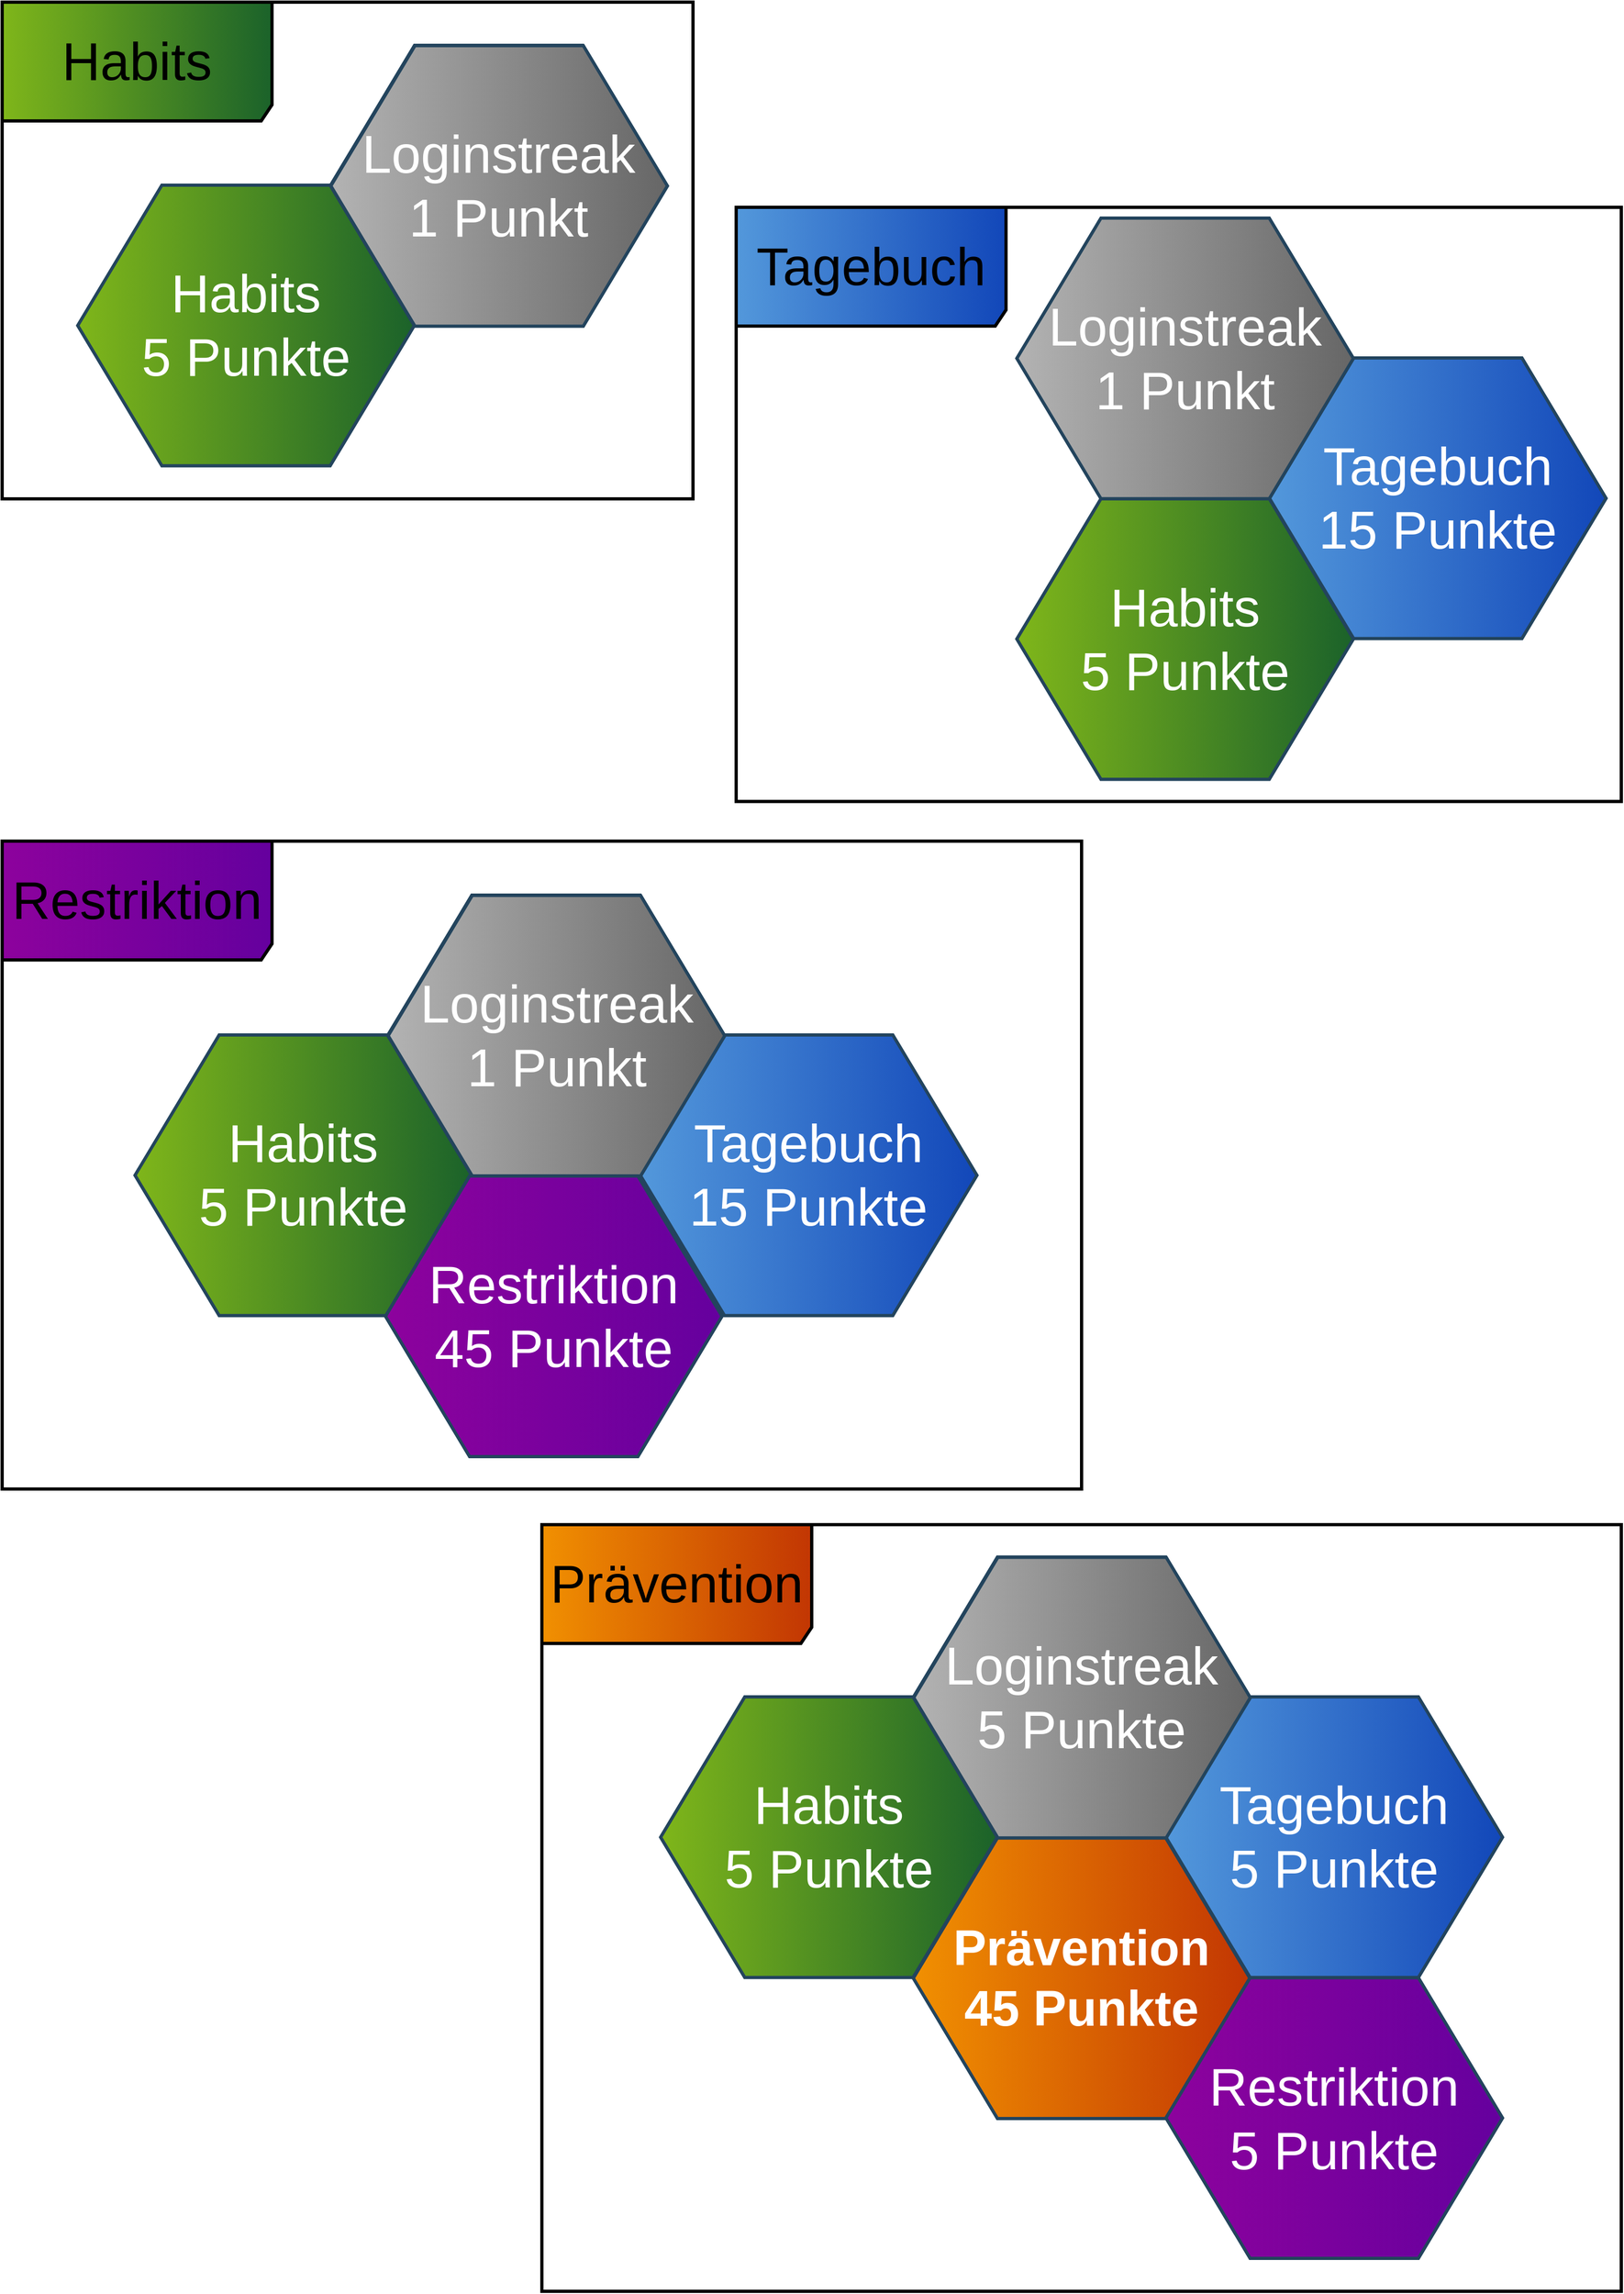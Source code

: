 <mxfile version="21.5.0" type="github">
  <diagram id="07fea595-8f29-1299-0266-81d95cde20df" name="Page-1">
    <mxGraphModel dx="3816" dy="1540" grid="1" gridSize="10" guides="1" tooltips="1" connect="1" arrows="1" fold="1" page="1" pageScale="1" pageWidth="1169" pageHeight="827" background="none" math="0" shadow="0">
      <root>
        <mxCell id="0" />
        <mxCell id="1" parent="0" />
        <mxCell id="644" value="&lt;font color=&quot;#ffffff&quot;&gt;&lt;span style=&quot;font-size: 46px;&quot;&gt;&lt;b style=&quot;&quot;&gt;Prävention&lt;br&gt;45 Punkte&lt;br&gt;&lt;/b&gt;&lt;/span&gt;&lt;/font&gt;" style="shape=hexagon;perimeter=hexagonPerimeter2;whiteSpace=wrap;html=1;shadow=0;labelBackgroundColor=none;strokeColor=#23445D;fillColor=#F19001;gradientColor=#C23603;fontFamily=Helvetica;fontSize=23;fontColor=#23445d;align=center;strokeWidth=3;gradientDirection=east;" parent="1" vertex="1">
          <mxGeometry x="-275.921" y="1750.128" width="311.842" height="259.868" as="geometry" />
        </mxCell>
        <mxCell id="645" value="" style="triangle;whiteSpace=wrap;html=1;shadow=0;labelBackgroundColor=none;strokeColor=none;fillColor=#FFFFFF;fontFamily=Helvetica;fontSize=17;fontColor=#23445d;align=center;rotation=90;gradientColor=none;flipV=1;flipH=1;opacity=20;" parent="1" vertex="1">
          <mxGeometry x="-395" y="1767.997" width="72" height="152" as="geometry" />
        </mxCell>
        <mxCell id="646" value="&lt;font style=&quot;font-size: 23px&quot;&gt;CLIMATE&lt;/font&gt;" style="shape=hexagon;perimeter=hexagonPerimeter2;whiteSpace=wrap;html=1;shadow=0;labelBackgroundColor=none;strokeColor=#23445D;fillColor=#ffffff;gradientColor=none;fontFamily=Helvetica;fontSize=23;fontColor=#23445D;align=center;strokeWidth=3;" parent="1" vertex="1">
          <mxGeometry x="-275.921" y="1489.997" width="311.842" height="259.868" as="geometry" />
        </mxCell>
        <mxCell id="647" value="&lt;font color=&quot;#ffffff&quot; style=&quot;font-size: 49px;&quot;&gt;Tagebuch&lt;br&gt;5 Punkte&lt;br&gt;&lt;/font&gt;" style="shape=hexagon;perimeter=hexagonPerimeter2;whiteSpace=wrap;html=1;shadow=0;labelBackgroundColor=none;strokeColor=#23445D;fillColor=#5398DB;gradientColor=#1247B9;fontFamily=Helvetica;fontSize=23;fontColor=#23445d;align=center;strokeWidth=3;gradientDirection=east;" parent="1" vertex="1">
          <mxGeometry x="-41.842" y="1619.53" width="311.842" height="259.868" as="geometry" />
        </mxCell>
        <mxCell id="648" value="&lt;font color=&quot;#ffffff&quot; style=&quot;font-size: 49px;&quot;&gt;Restriktion&lt;br&gt;5 Punkte&lt;br&gt;&lt;/font&gt;" style="shape=hexagon;perimeter=hexagonPerimeter2;whiteSpace=wrap;html=1;shadow=0;labelBackgroundColor=none;strokeColor=#23445D;fillColor=#8D029D;gradientColor=#65009E;fontFamily=Helvetica;fontSize=23;fontColor=#23445d;align=center;strokeWidth=3;gradientDirection=east;" parent="1" vertex="1">
          <mxGeometry x="-41.842" y="1879.595" width="311.842" height="259.868" as="geometry" />
        </mxCell>
        <mxCell id="651" value="&lt;font color=&quot;#ffffff&quot; style=&quot;font-size: 49px;&quot;&gt;Habits&lt;br&gt;5 Punkte&lt;br&gt;&lt;/font&gt;" style="shape=hexagon;perimeter=hexagonPerimeter2;whiteSpace=wrap;html=1;shadow=0;labelBackgroundColor=none;strokeColor=#23445D;fillColor=#7FB61A;gradientColor=#1B622A;fontFamily=Helvetica;fontSize=23;fontColor=#23445D;align=center;strokeWidth=3;gradientDirection=east;" parent="1" vertex="1">
          <mxGeometry x="-510.0" y="1619.53" width="311.842" height="259.868" as="geometry" />
        </mxCell>
        <mxCell id="VKlWMBAx0alxDQAKVOis-658" value="&lt;font color=&quot;#ffffff&quot; style=&quot;font-size: 49px;&quot;&gt;Loginstreak&lt;br&gt;5 Punkte&lt;br&gt;&lt;/font&gt;" style="shape=hexagon;perimeter=hexagonPerimeter2;whiteSpace=wrap;html=1;shadow=0;labelBackgroundColor=none;strokeColor=#23445D;fillColor=#B3B3B3;gradientColor=#666666;fontFamily=Helvetica;fontSize=23;fontColor=#23445d;align=center;strokeWidth=3;gradientDirection=east;" vertex="1" parent="1">
          <mxGeometry x="-275.502" y="1490.26" width="311.842" height="259.868" as="geometry" />
        </mxCell>
        <mxCell id="VKlWMBAx0alxDQAKVOis-675" value="&lt;font style=&quot;font-size: 49px;&quot;&gt;Tagebuch&lt;/font&gt;" style="shape=umlFrame;whiteSpace=wrap;html=1;pointerEvents=0;recursiveResize=0;container=1;collapsible=0;width=250;fillColor=#5398DB;gradientColor=#1247B9;gradientDirection=east;swimlaneFillColor=none;strokeWidth=3;height=110;" vertex="1" parent="1">
          <mxGeometry x="-440" y="240" width="820" height="550.21" as="geometry" />
        </mxCell>
        <mxCell id="VKlWMBAx0alxDQAKVOis-670" value="&lt;font color=&quot;#ffffff&quot; style=&quot;font-size: 49px;&quot;&gt;Tagebuch&lt;br&gt;15 Punkte&lt;br&gt;&lt;/font&gt;" style="shape=hexagon;perimeter=hexagonPerimeter2;whiteSpace=wrap;html=1;shadow=0;labelBackgroundColor=none;strokeColor=#23445D;fillColor=#5398DB;gradientColor=#1247B9;fontFamily=Helvetica;fontSize=23;fontColor=#23445d;align=center;strokeWidth=3;gradientDirection=east;" vertex="1" parent="VKlWMBAx0alxDQAKVOis-675">
          <mxGeometry x="494.078" y="139.53" width="311.842" height="259.868" as="geometry" />
        </mxCell>
        <mxCell id="VKlWMBAx0alxDQAKVOis-672" value="&lt;font color=&quot;#ffffff&quot; style=&quot;font-size: 49px;&quot;&gt;Habits&lt;br&gt;5 Punkte&lt;br&gt;&lt;/font&gt;" style="shape=hexagon;perimeter=hexagonPerimeter2;whiteSpace=wrap;html=1;shadow=0;labelBackgroundColor=none;strokeColor=#23445D;fillColor=#7FB61A;gradientColor=#1B622A;fontFamily=Helvetica;fontSize=23;fontColor=#23445D;align=center;strokeWidth=3;gradientDirection=east;" vertex="1" parent="VKlWMBAx0alxDQAKVOis-675">
          <mxGeometry x="260.0" y="269.87" width="311.842" height="259.868" as="geometry" />
        </mxCell>
        <mxCell id="VKlWMBAx0alxDQAKVOis-673" value="&lt;font color=&quot;#ffffff&quot; style=&quot;font-size: 49px;&quot;&gt;Loginstreak&lt;br&gt;1 Punkt&lt;br&gt;&lt;/font&gt;" style="shape=hexagon;perimeter=hexagonPerimeter2;whiteSpace=wrap;html=1;shadow=0;labelBackgroundColor=none;strokeColor=#23445D;fillColor=#B3B3B3;gradientColor=#666666;fontFamily=Helvetica;fontSize=23;fontColor=#23445d;align=center;strokeWidth=3;gradientDirection=east;" vertex="1" parent="VKlWMBAx0alxDQAKVOis-675">
          <mxGeometry x="259.998" y="10.0" width="311.842" height="259.868" as="geometry" />
        </mxCell>
        <mxCell id="VKlWMBAx0alxDQAKVOis-676" value="&lt;font style=&quot;font-size: 49px;&quot;&gt;Habits&lt;/font&gt;" style="shape=umlFrame;whiteSpace=wrap;html=1;pointerEvents=0;recursiveResize=0;container=1;collapsible=0;width=250;fillColor=#7FB61A;gradientColor=#1B622A;gradientDirection=east;swimlaneFillColor=none;strokeWidth=3;height=110;" vertex="1" parent="1">
          <mxGeometry x="-1120" y="50" width="640" height="460" as="geometry" />
        </mxCell>
        <mxCell id="VKlWMBAx0alxDQAKVOis-660" value="" style="triangle;whiteSpace=wrap;html=1;shadow=0;labelBackgroundColor=none;strokeColor=none;fillColor=#FFFFFF;fontFamily=Helvetica;fontSize=17;fontColor=#23445d;align=center;rotation=90;gradientColor=none;flipV=1;flipH=1;opacity=20;" vertex="1" parent="VKlWMBAx0alxDQAKVOis-676">
          <mxGeometry x="185" y="317.997" width="72" height="152" as="geometry" />
        </mxCell>
        <mxCell id="VKlWMBAx0alxDQAKVOis-661" value="&lt;font style=&quot;font-size: 23px&quot;&gt;CLIMATE&lt;/font&gt;" style="shape=hexagon;perimeter=hexagonPerimeter2;whiteSpace=wrap;html=1;shadow=0;labelBackgroundColor=none;strokeColor=#23445D;fillColor=#ffffff;gradientColor=none;fontFamily=Helvetica;fontSize=23;fontColor=#23445D;align=center;strokeWidth=3;" vertex="1" parent="VKlWMBAx0alxDQAKVOis-676">
          <mxGeometry x="304.079" y="39.997" width="311.842" height="259.868" as="geometry" />
        </mxCell>
        <mxCell id="VKlWMBAx0alxDQAKVOis-664" value="&lt;font color=&quot;#ffffff&quot; style=&quot;font-size: 49px;&quot;&gt;Habits&lt;br&gt;5 Punkte&lt;br&gt;&lt;/font&gt;" style="shape=hexagon;perimeter=hexagonPerimeter2;whiteSpace=wrap;html=1;shadow=0;labelBackgroundColor=none;strokeColor=#23445D;fillColor=#7FB61A;gradientColor=#1B622A;fontFamily=Helvetica;fontSize=23;fontColor=#23445D;align=center;strokeWidth=3;gradientDirection=east;" vertex="1" parent="VKlWMBAx0alxDQAKVOis-676">
          <mxGeometry x="70.0" y="169.53" width="311.842" height="259.868" as="geometry" />
        </mxCell>
        <mxCell id="VKlWMBAx0alxDQAKVOis-665" value="&lt;font color=&quot;#ffffff&quot; style=&quot;font-size: 49px;&quot;&gt;Loginstreak&lt;br&gt;1 Punkt&lt;br&gt;&lt;/font&gt;" style="shape=hexagon;perimeter=hexagonPerimeter2;whiteSpace=wrap;html=1;shadow=0;labelBackgroundColor=none;strokeColor=#23445D;fillColor=#B3B3B3;gradientColor=#666666;fontFamily=Helvetica;fontSize=23;fontColor=#23445d;align=center;strokeWidth=3;gradientDirection=east;" vertex="1" parent="VKlWMBAx0alxDQAKVOis-676">
          <mxGeometry x="304.498" y="40.26" width="311.842" height="259.868" as="geometry" />
        </mxCell>
        <mxCell id="VKlWMBAx0alxDQAKVOis-679" value="" style="triangle;whiteSpace=wrap;html=1;shadow=0;labelBackgroundColor=none;strokeColor=none;fillColor=#FFFFFF;fontFamily=Helvetica;fontSize=17;fontColor=#23445d;align=center;rotation=90;gradientColor=none;flipV=1;flipH=1;opacity=20;" vertex="1" parent="1">
          <mxGeometry x="-881.92" y="1154.997" width="72" height="152" as="geometry" />
        </mxCell>
        <mxCell id="VKlWMBAx0alxDQAKVOis-680" value="&lt;font style=&quot;font-size: 23px&quot;&gt;CLIMATE&lt;/font&gt;" style="shape=hexagon;perimeter=hexagonPerimeter2;whiteSpace=wrap;html=1;shadow=0;labelBackgroundColor=none;strokeColor=#23445D;fillColor=#ffffff;gradientColor=none;fontFamily=Helvetica;fontSize=23;fontColor=#23445D;align=center;strokeWidth=3;" vertex="1" parent="1">
          <mxGeometry x="-762.841" y="876.997" width="311.842" height="259.868" as="geometry" />
        </mxCell>
        <mxCell id="VKlWMBAx0alxDQAKVOis-681" value="&lt;font color=&quot;#ffffff&quot; style=&quot;font-size: 49px;&quot;&gt;Tagebuch&lt;br&gt;15 Punkte&lt;br&gt;&lt;/font&gt;" style="shape=hexagon;perimeter=hexagonPerimeter2;whiteSpace=wrap;html=1;shadow=0;labelBackgroundColor=none;strokeColor=#23445D;fillColor=#5398DB;gradientColor=#1247B9;fontFamily=Helvetica;fontSize=23;fontColor=#23445d;align=center;strokeWidth=3;gradientDirection=east;" vertex="1" parent="1">
          <mxGeometry x="-528.762" y="1006.53" width="311.842" height="259.868" as="geometry" />
        </mxCell>
        <mxCell id="VKlWMBAx0alxDQAKVOis-683" value="&lt;font color=&quot;#ffffff&quot; style=&quot;font-size: 49px;&quot;&gt;Habits&lt;br&gt;5 Punkte&lt;br&gt;&lt;/font&gt;" style="shape=hexagon;perimeter=hexagonPerimeter2;whiteSpace=wrap;html=1;shadow=0;labelBackgroundColor=none;strokeColor=#23445D;fillColor=#7FB61A;gradientColor=#1B622A;fontFamily=Helvetica;fontSize=23;fontColor=#23445D;align=center;strokeWidth=3;gradientDirection=east;" vertex="1" parent="1">
          <mxGeometry x="-996.92" y="1006.53" width="311.842" height="259.868" as="geometry" />
        </mxCell>
        <mxCell id="VKlWMBAx0alxDQAKVOis-684" value="&lt;font color=&quot;#ffffff&quot; style=&quot;font-size: 49px;&quot;&gt;Loginstreak&lt;br&gt;1 Punkt&lt;br&gt;&lt;/font&gt;" style="shape=hexagon;perimeter=hexagonPerimeter2;whiteSpace=wrap;html=1;shadow=0;labelBackgroundColor=none;strokeColor=#23445D;fillColor=#B3B3B3;gradientColor=#666666;fontFamily=Helvetica;fontSize=23;fontColor=#23445d;align=center;strokeWidth=3;gradientDirection=east;" vertex="1" parent="1">
          <mxGeometry x="-762.422" y="877.26" width="311.842" height="259.868" as="geometry" />
        </mxCell>
        <mxCell id="VKlWMBAx0alxDQAKVOis-685" value="&lt;font style=&quot;font-size: 49px;&quot;&gt;Restriktion&lt;/font&gt;" style="shape=umlFrame;whiteSpace=wrap;html=1;pointerEvents=0;recursiveResize=0;container=1;collapsible=0;width=250;fillColor=#8D029D;gradientColor=#65009E;gradientDirection=east;swimlaneFillColor=none;strokeWidth=3;height=110;" vertex="1" parent="1">
          <mxGeometry x="-1120" y="827" width="1000" height="600" as="geometry" />
        </mxCell>
        <mxCell id="VKlWMBAx0alxDQAKVOis-682" value="&lt;font color=&quot;#ffffff&quot; style=&quot;font-size: 49px;&quot;&gt;Restriktion&lt;br&gt;45 Punkte&lt;br&gt;&lt;/font&gt;" style="shape=hexagon;perimeter=hexagonPerimeter2;whiteSpace=wrap;html=1;shadow=0;labelBackgroundColor=none;strokeColor=#23445D;fillColor=#8D029D;gradientColor=#65009E;fontFamily=Helvetica;fontSize=23;fontColor=#23445d;align=center;strokeWidth=3;gradientDirection=east;" vertex="1" parent="VKlWMBAx0alxDQAKVOis-685">
          <mxGeometry x="355.078" y="310.125" width="311.842" height="259.868" as="geometry" />
        </mxCell>
        <mxCell id="VKlWMBAx0alxDQAKVOis-686" value="&lt;font style=&quot;font-size: 49px;&quot;&gt;Prävention&lt;/font&gt;" style="shape=umlFrame;whiteSpace=wrap;html=1;pointerEvents=0;recursiveResize=0;container=1;collapsible=0;width=250;fillColor=#F19001;gradientColor=#C23603;gradientDirection=east;swimlaneFillColor=none;strokeWidth=3;height=110;" vertex="1" parent="1">
          <mxGeometry x="-620" y="1460" width="1000" height="710" as="geometry" />
        </mxCell>
      </root>
    </mxGraphModel>
  </diagram>
</mxfile>
